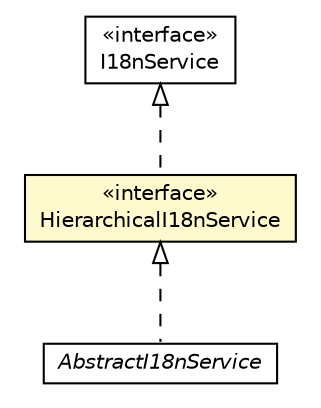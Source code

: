 #!/usr/local/bin/dot
#
# Class diagram 
# Generated by UMLGraph version R5_6_6-8-g8d7759 (http://www.umlgraph.org/)
#

digraph G {
	edge [fontname="Helvetica",fontsize=10,labelfontname="Helvetica",labelfontsize=10];
	node [fontname="Helvetica",fontsize=10,shape=plaintext];
	nodesep=0.25;
	ranksep=0.5;
	// org.dayatang.i18n.I18nService
	c55954 [label=<<table title="org.dayatang.i18n.I18nService" border="0" cellborder="1" cellspacing="0" cellpadding="2" port="p" href="./I18nService.html">
		<tr><td><table border="0" cellspacing="0" cellpadding="1">
<tr><td align="center" balign="center"> &#171;interface&#187; </td></tr>
<tr><td align="center" balign="center"> I18nService </td></tr>
		</table></td></tr>
		</table>>, URL="./I18nService.html", fontname="Helvetica", fontcolor="black", fontsize=10.0];
	// org.dayatang.i18n.HierarchicalI18nService
	c55955 [label=<<table title="org.dayatang.i18n.HierarchicalI18nService" border="0" cellborder="1" cellspacing="0" cellpadding="2" port="p" bgcolor="lemonChiffon" href="./HierarchicalI18nService.html">
		<tr><td><table border="0" cellspacing="0" cellpadding="1">
<tr><td align="center" balign="center"> &#171;interface&#187; </td></tr>
<tr><td align="center" balign="center"> HierarchicalI18nService </td></tr>
		</table></td></tr>
		</table>>, URL="./HierarchicalI18nService.html", fontname="Helvetica", fontcolor="black", fontsize=10.0];
	// org.dayatang.i18n.impl.AbstractI18nService
	c55958 [label=<<table title="org.dayatang.i18n.impl.AbstractI18nService" border="0" cellborder="1" cellspacing="0" cellpadding="2" port="p" href="./impl/AbstractI18nService.html">
		<tr><td><table border="0" cellspacing="0" cellpadding="1">
<tr><td align="center" balign="center"><font face="Helvetica-Oblique"> AbstractI18nService </font></td></tr>
		</table></td></tr>
		</table>>, URL="./impl/AbstractI18nService.html", fontname="Helvetica", fontcolor="black", fontsize=10.0];
	//org.dayatang.i18n.HierarchicalI18nService implements org.dayatang.i18n.I18nService
	c55954:p -> c55955:p [dir=back,arrowtail=empty,style=dashed];
	//org.dayatang.i18n.impl.AbstractI18nService implements org.dayatang.i18n.HierarchicalI18nService
	c55955:p -> c55958:p [dir=back,arrowtail=empty,style=dashed];
}

